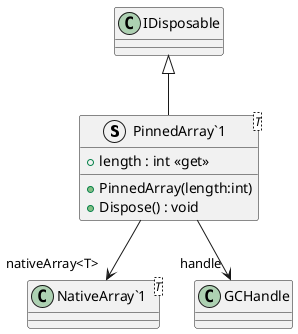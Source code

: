 @startuml
struct "PinnedArray`1"<T> {
    + length : int <<get>>
    + PinnedArray(length:int)
    + Dispose() : void
}
class "NativeArray`1"<T> {
}
IDisposable <|-- "PinnedArray`1"
"PinnedArray`1" --> "handle" GCHandle
"PinnedArray`1" --> "nativeArray<T>" "NativeArray`1"
@enduml
